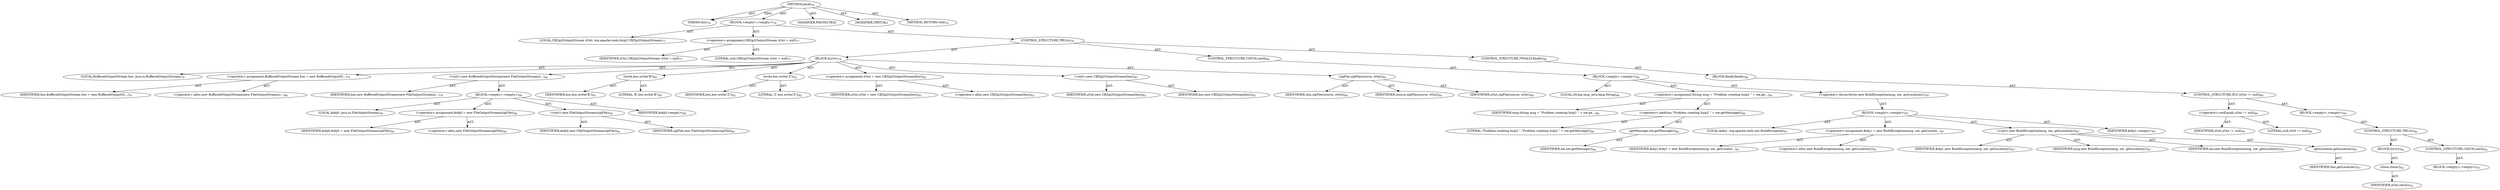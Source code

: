 digraph "pack" {  
"111669149696" [label = <(METHOD,pack)<SUB>76</SUB>> ]
"115964116992" [label = <(PARAM,this)<SUB>76</SUB>> ]
"25769803776" [label = <(BLOCK,&lt;empty&gt;,&lt;empty&gt;)<SUB>76</SUB>> ]
"94489280512" [label = <(LOCAL,CBZip2OutputStream zOut: org.apache.tools.bzip2.CBZip2OutputStream)<SUB>77</SUB>> ]
"30064771072" [label = <(&lt;operator&gt;.assignment,CBZip2OutputStream zOut = null)<SUB>77</SUB>> ]
"68719476738" [label = <(IDENTIFIER,zOut,CBZip2OutputStream zOut = null)<SUB>77</SUB>> ]
"90194313216" [label = <(LITERAL,null,CBZip2OutputStream zOut = null)<SUB>77</SUB>> ]
"47244640256" [label = <(CONTROL_STRUCTURE,TRY,try)<SUB>78</SUB>> ]
"25769803777" [label = <(BLOCK,try,try)<SUB>78</SUB>> ]
"94489280513" [label = <(LOCAL,BufferedOutputStream bos: java.io.BufferedOutputStream)<SUB>79</SUB>> ]
"30064771073" [label = <(&lt;operator&gt;.assignment,BufferedOutputStream bos = new BufferedOutputSt...)<SUB>79</SUB>> ]
"68719476739" [label = <(IDENTIFIER,bos,BufferedOutputStream bos = new BufferedOutputSt...)<SUB>79</SUB>> ]
"30064771074" [label = <(&lt;operator&gt;.alloc,new BufferedOutputStream(new FileOutputStream(z...)<SUB>80</SUB>> ]
"30064771075" [label = <(&lt;init&gt;,new BufferedOutputStream(new FileOutputStream(z...)<SUB>80</SUB>> ]
"68719476740" [label = <(IDENTIFIER,bos,new BufferedOutputStream(new FileOutputStream(z...)<SUB>79</SUB>> ]
"25769803778" [label = <(BLOCK,&lt;empty&gt;,&lt;empty&gt;)<SUB>80</SUB>> ]
"94489280514" [label = <(LOCAL,$obj0: java.io.FileOutputStream)<SUB>80</SUB>> ]
"30064771076" [label = <(&lt;operator&gt;.assignment,$obj0 = new FileOutputStream(zipFile))<SUB>80</SUB>> ]
"68719476741" [label = <(IDENTIFIER,$obj0,$obj0 = new FileOutputStream(zipFile))<SUB>80</SUB>> ]
"30064771077" [label = <(&lt;operator&gt;.alloc,new FileOutputStream(zipFile))<SUB>80</SUB>> ]
"30064771078" [label = <(&lt;init&gt;,new FileOutputStream(zipFile))<SUB>80</SUB>> ]
"68719476742" [label = <(IDENTIFIER,$obj0,new FileOutputStream(zipFile))<SUB>80</SUB>> ]
"68719476743" [label = <(IDENTIFIER,zipFile,new FileOutputStream(zipFile))<SUB>80</SUB>> ]
"68719476744" [label = <(IDENTIFIER,$obj0,&lt;empty&gt;)<SUB>80</SUB>> ]
"30064771079" [label = <(write,bos.write('B'))<SUB>81</SUB>> ]
"68719476745" [label = <(IDENTIFIER,bos,bos.write('B'))<SUB>81</SUB>> ]
"90194313217" [label = <(LITERAL,'B',bos.write('B'))<SUB>81</SUB>> ]
"30064771080" [label = <(write,bos.write('Z'))<SUB>82</SUB>> ]
"68719476746" [label = <(IDENTIFIER,bos,bos.write('Z'))<SUB>82</SUB>> ]
"90194313218" [label = <(LITERAL,'Z',bos.write('Z'))<SUB>82</SUB>> ]
"30064771081" [label = <(&lt;operator&gt;.assignment,zOut = new CBZip2OutputStream(bos))<SUB>83</SUB>> ]
"68719476747" [label = <(IDENTIFIER,zOut,zOut = new CBZip2OutputStream(bos))<SUB>83</SUB>> ]
"30064771082" [label = <(&lt;operator&gt;.alloc,new CBZip2OutputStream(bos))<SUB>83</SUB>> ]
"30064771083" [label = <(&lt;init&gt;,new CBZip2OutputStream(bos))<SUB>83</SUB>> ]
"68719476748" [label = <(IDENTIFIER,zOut,new CBZip2OutputStream(bos))<SUB>83</SUB>> ]
"68719476749" [label = <(IDENTIFIER,bos,new CBZip2OutputStream(bos))<SUB>83</SUB>> ]
"30064771084" [label = <(zipFile,zipFile(source, zOut))<SUB>84</SUB>> ]
"68719476736" [label = <(IDENTIFIER,this,zipFile(source, zOut))<SUB>84</SUB>> ]
"68719476750" [label = <(IDENTIFIER,source,zipFile(source, zOut))<SUB>84</SUB>> ]
"68719476751" [label = <(IDENTIFIER,zOut,zipFile(source, zOut))<SUB>84</SUB>> ]
"47244640257" [label = <(CONTROL_STRUCTURE,CATCH,catch)<SUB>85</SUB>> ]
"25769803779" [label = <(BLOCK,&lt;empty&gt;,&lt;empty&gt;)<SUB>85</SUB>> ]
"94489280515" [label = <(LOCAL,String msg: java.lang.String)<SUB>86</SUB>> ]
"30064771085" [label = <(&lt;operator&gt;.assignment,String msg = &quot;Problem creating bzip2 &quot; + ioe.ge...)<SUB>86</SUB>> ]
"68719476752" [label = <(IDENTIFIER,msg,String msg = &quot;Problem creating bzip2 &quot; + ioe.ge...)<SUB>86</SUB>> ]
"30064771086" [label = <(&lt;operator&gt;.addition,&quot;Problem creating bzip2 &quot; + ioe.getMessage())<SUB>86</SUB>> ]
"90194313219" [label = <(LITERAL,&quot;Problem creating bzip2 &quot;,&quot;Problem creating bzip2 &quot; + ioe.getMessage())<SUB>86</SUB>> ]
"30064771087" [label = <(getMessage,ioe.getMessage())<SUB>86</SUB>> ]
"68719476753" [label = <(IDENTIFIER,ioe,ioe.getMessage())<SUB>86</SUB>> ]
"30064771088" [label = <(&lt;operator&gt;.throw,throw new BuildException(msg, ioe, getLocation());)<SUB>87</SUB>> ]
"25769803780" [label = <(BLOCK,&lt;empty&gt;,&lt;empty&gt;)<SUB>87</SUB>> ]
"94489280516" [label = <(LOCAL,$obj1: org.apache.tools.ant.BuildException)<SUB>87</SUB>> ]
"30064771089" [label = <(&lt;operator&gt;.assignment,$obj1 = new BuildException(msg, ioe, getLocatio...)<SUB>87</SUB>> ]
"68719476754" [label = <(IDENTIFIER,$obj1,$obj1 = new BuildException(msg, ioe, getLocatio...)<SUB>87</SUB>> ]
"30064771090" [label = <(&lt;operator&gt;.alloc,new BuildException(msg, ioe, getLocation()))<SUB>87</SUB>> ]
"30064771091" [label = <(&lt;init&gt;,new BuildException(msg, ioe, getLocation()))<SUB>87</SUB>> ]
"68719476755" [label = <(IDENTIFIER,$obj1,new BuildException(msg, ioe, getLocation()))<SUB>87</SUB>> ]
"68719476756" [label = <(IDENTIFIER,msg,new BuildException(msg, ioe, getLocation()))<SUB>87</SUB>> ]
"68719476757" [label = <(IDENTIFIER,ioe,new BuildException(msg, ioe, getLocation()))<SUB>87</SUB>> ]
"30064771092" [label = <(getLocation,getLocation())<SUB>87</SUB>> ]
"68719476737" [label = <(IDENTIFIER,this,getLocation())<SUB>87</SUB>> ]
"68719476758" [label = <(IDENTIFIER,$obj1,&lt;empty&gt;)<SUB>87</SUB>> ]
"47244640258" [label = <(CONTROL_STRUCTURE,FINALLY,finally)<SUB>88</SUB>> ]
"25769803781" [label = <(BLOCK,finally,finally)<SUB>88</SUB>> ]
"47244640259" [label = <(CONTROL_STRUCTURE,IF,if (zOut != null))<SUB>89</SUB>> ]
"30064771093" [label = <(&lt;operator&gt;.notEquals,zOut != null)<SUB>89</SUB>> ]
"68719476759" [label = <(IDENTIFIER,zOut,zOut != null)<SUB>89</SUB>> ]
"90194313220" [label = <(LITERAL,null,zOut != null)<SUB>89</SUB>> ]
"25769803782" [label = <(BLOCK,&lt;empty&gt;,&lt;empty&gt;)<SUB>89</SUB>> ]
"47244640260" [label = <(CONTROL_STRUCTURE,TRY,try)<SUB>90</SUB>> ]
"25769803783" [label = <(BLOCK,try,try)<SUB>90</SUB>> ]
"30064771094" [label = <(close,close())<SUB>92</SUB>> ]
"68719476760" [label = <(IDENTIFIER,zOut,close())<SUB>92</SUB>> ]
"47244640261" [label = <(CONTROL_STRUCTURE,CATCH,catch)<SUB>93</SUB>> ]
"25769803784" [label = <(BLOCK,&lt;empty&gt;,&lt;empty&gt;)<SUB>93</SUB>> ]
"133143986176" [label = <(MODIFIER,PROTECTED)> ]
"133143986177" [label = <(MODIFIER,VIRTUAL)> ]
"128849018880" [label = <(METHOD_RETURN,void)<SUB>76</SUB>> ]
  "111669149696" -> "115964116992"  [ label = "AST: "] 
  "111669149696" -> "25769803776"  [ label = "AST: "] 
  "111669149696" -> "133143986176"  [ label = "AST: "] 
  "111669149696" -> "133143986177"  [ label = "AST: "] 
  "111669149696" -> "128849018880"  [ label = "AST: "] 
  "25769803776" -> "94489280512"  [ label = "AST: "] 
  "25769803776" -> "30064771072"  [ label = "AST: "] 
  "25769803776" -> "47244640256"  [ label = "AST: "] 
  "30064771072" -> "68719476738"  [ label = "AST: "] 
  "30064771072" -> "90194313216"  [ label = "AST: "] 
  "47244640256" -> "25769803777"  [ label = "AST: "] 
  "47244640256" -> "47244640257"  [ label = "AST: "] 
  "47244640256" -> "47244640258"  [ label = "AST: "] 
  "25769803777" -> "94489280513"  [ label = "AST: "] 
  "25769803777" -> "30064771073"  [ label = "AST: "] 
  "25769803777" -> "30064771075"  [ label = "AST: "] 
  "25769803777" -> "30064771079"  [ label = "AST: "] 
  "25769803777" -> "30064771080"  [ label = "AST: "] 
  "25769803777" -> "30064771081"  [ label = "AST: "] 
  "25769803777" -> "30064771083"  [ label = "AST: "] 
  "25769803777" -> "30064771084"  [ label = "AST: "] 
  "30064771073" -> "68719476739"  [ label = "AST: "] 
  "30064771073" -> "30064771074"  [ label = "AST: "] 
  "30064771075" -> "68719476740"  [ label = "AST: "] 
  "30064771075" -> "25769803778"  [ label = "AST: "] 
  "25769803778" -> "94489280514"  [ label = "AST: "] 
  "25769803778" -> "30064771076"  [ label = "AST: "] 
  "25769803778" -> "30064771078"  [ label = "AST: "] 
  "25769803778" -> "68719476744"  [ label = "AST: "] 
  "30064771076" -> "68719476741"  [ label = "AST: "] 
  "30064771076" -> "30064771077"  [ label = "AST: "] 
  "30064771078" -> "68719476742"  [ label = "AST: "] 
  "30064771078" -> "68719476743"  [ label = "AST: "] 
  "30064771079" -> "68719476745"  [ label = "AST: "] 
  "30064771079" -> "90194313217"  [ label = "AST: "] 
  "30064771080" -> "68719476746"  [ label = "AST: "] 
  "30064771080" -> "90194313218"  [ label = "AST: "] 
  "30064771081" -> "68719476747"  [ label = "AST: "] 
  "30064771081" -> "30064771082"  [ label = "AST: "] 
  "30064771083" -> "68719476748"  [ label = "AST: "] 
  "30064771083" -> "68719476749"  [ label = "AST: "] 
  "30064771084" -> "68719476736"  [ label = "AST: "] 
  "30064771084" -> "68719476750"  [ label = "AST: "] 
  "30064771084" -> "68719476751"  [ label = "AST: "] 
  "47244640257" -> "25769803779"  [ label = "AST: "] 
  "25769803779" -> "94489280515"  [ label = "AST: "] 
  "25769803779" -> "30064771085"  [ label = "AST: "] 
  "25769803779" -> "30064771088"  [ label = "AST: "] 
  "30064771085" -> "68719476752"  [ label = "AST: "] 
  "30064771085" -> "30064771086"  [ label = "AST: "] 
  "30064771086" -> "90194313219"  [ label = "AST: "] 
  "30064771086" -> "30064771087"  [ label = "AST: "] 
  "30064771087" -> "68719476753"  [ label = "AST: "] 
  "30064771088" -> "25769803780"  [ label = "AST: "] 
  "25769803780" -> "94489280516"  [ label = "AST: "] 
  "25769803780" -> "30064771089"  [ label = "AST: "] 
  "25769803780" -> "30064771091"  [ label = "AST: "] 
  "25769803780" -> "68719476758"  [ label = "AST: "] 
  "30064771089" -> "68719476754"  [ label = "AST: "] 
  "30064771089" -> "30064771090"  [ label = "AST: "] 
  "30064771091" -> "68719476755"  [ label = "AST: "] 
  "30064771091" -> "68719476756"  [ label = "AST: "] 
  "30064771091" -> "68719476757"  [ label = "AST: "] 
  "30064771091" -> "30064771092"  [ label = "AST: "] 
  "30064771092" -> "68719476737"  [ label = "AST: "] 
  "47244640258" -> "25769803781"  [ label = "AST: "] 
  "25769803781" -> "47244640259"  [ label = "AST: "] 
  "47244640259" -> "30064771093"  [ label = "AST: "] 
  "47244640259" -> "25769803782"  [ label = "AST: "] 
  "30064771093" -> "68719476759"  [ label = "AST: "] 
  "30064771093" -> "90194313220"  [ label = "AST: "] 
  "25769803782" -> "47244640260"  [ label = "AST: "] 
  "47244640260" -> "25769803783"  [ label = "AST: "] 
  "47244640260" -> "47244640261"  [ label = "AST: "] 
  "25769803783" -> "30064771094"  [ label = "AST: "] 
  "30064771094" -> "68719476760"  [ label = "AST: "] 
  "47244640261" -> "25769803784"  [ label = "AST: "] 
  "111669149696" -> "115964116992"  [ label = "DDG: "] 
}
